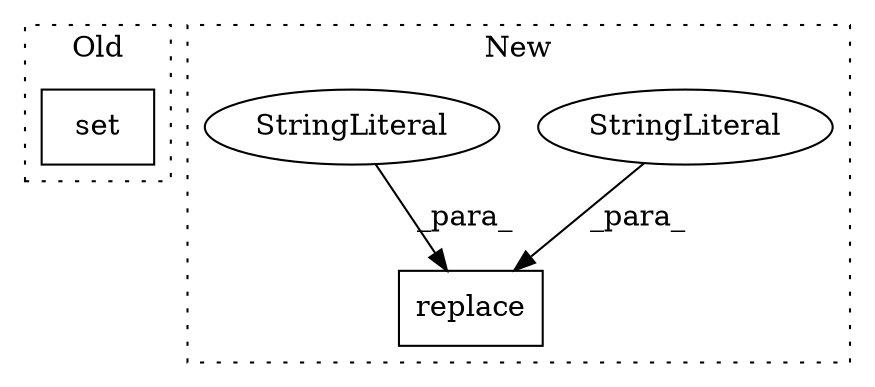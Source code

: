 digraph G {
subgraph cluster0 {
1 [label="set" a="32" s="638,659" l="4,1" shape="box"];
label = "Old";
style="dotted";
}
subgraph cluster1 {
2 [label="replace" a="32" s="677,692" l="8,1" shape="box"];
3 [label="StringLiteral" a="45" s="690" l="2" shape="ellipse"];
4 [label="StringLiteral" a="45" s="685" l="4" shape="ellipse"];
label = "New";
style="dotted";
}
3 -> 2 [label="_para_"];
4 -> 2 [label="_para_"];
}